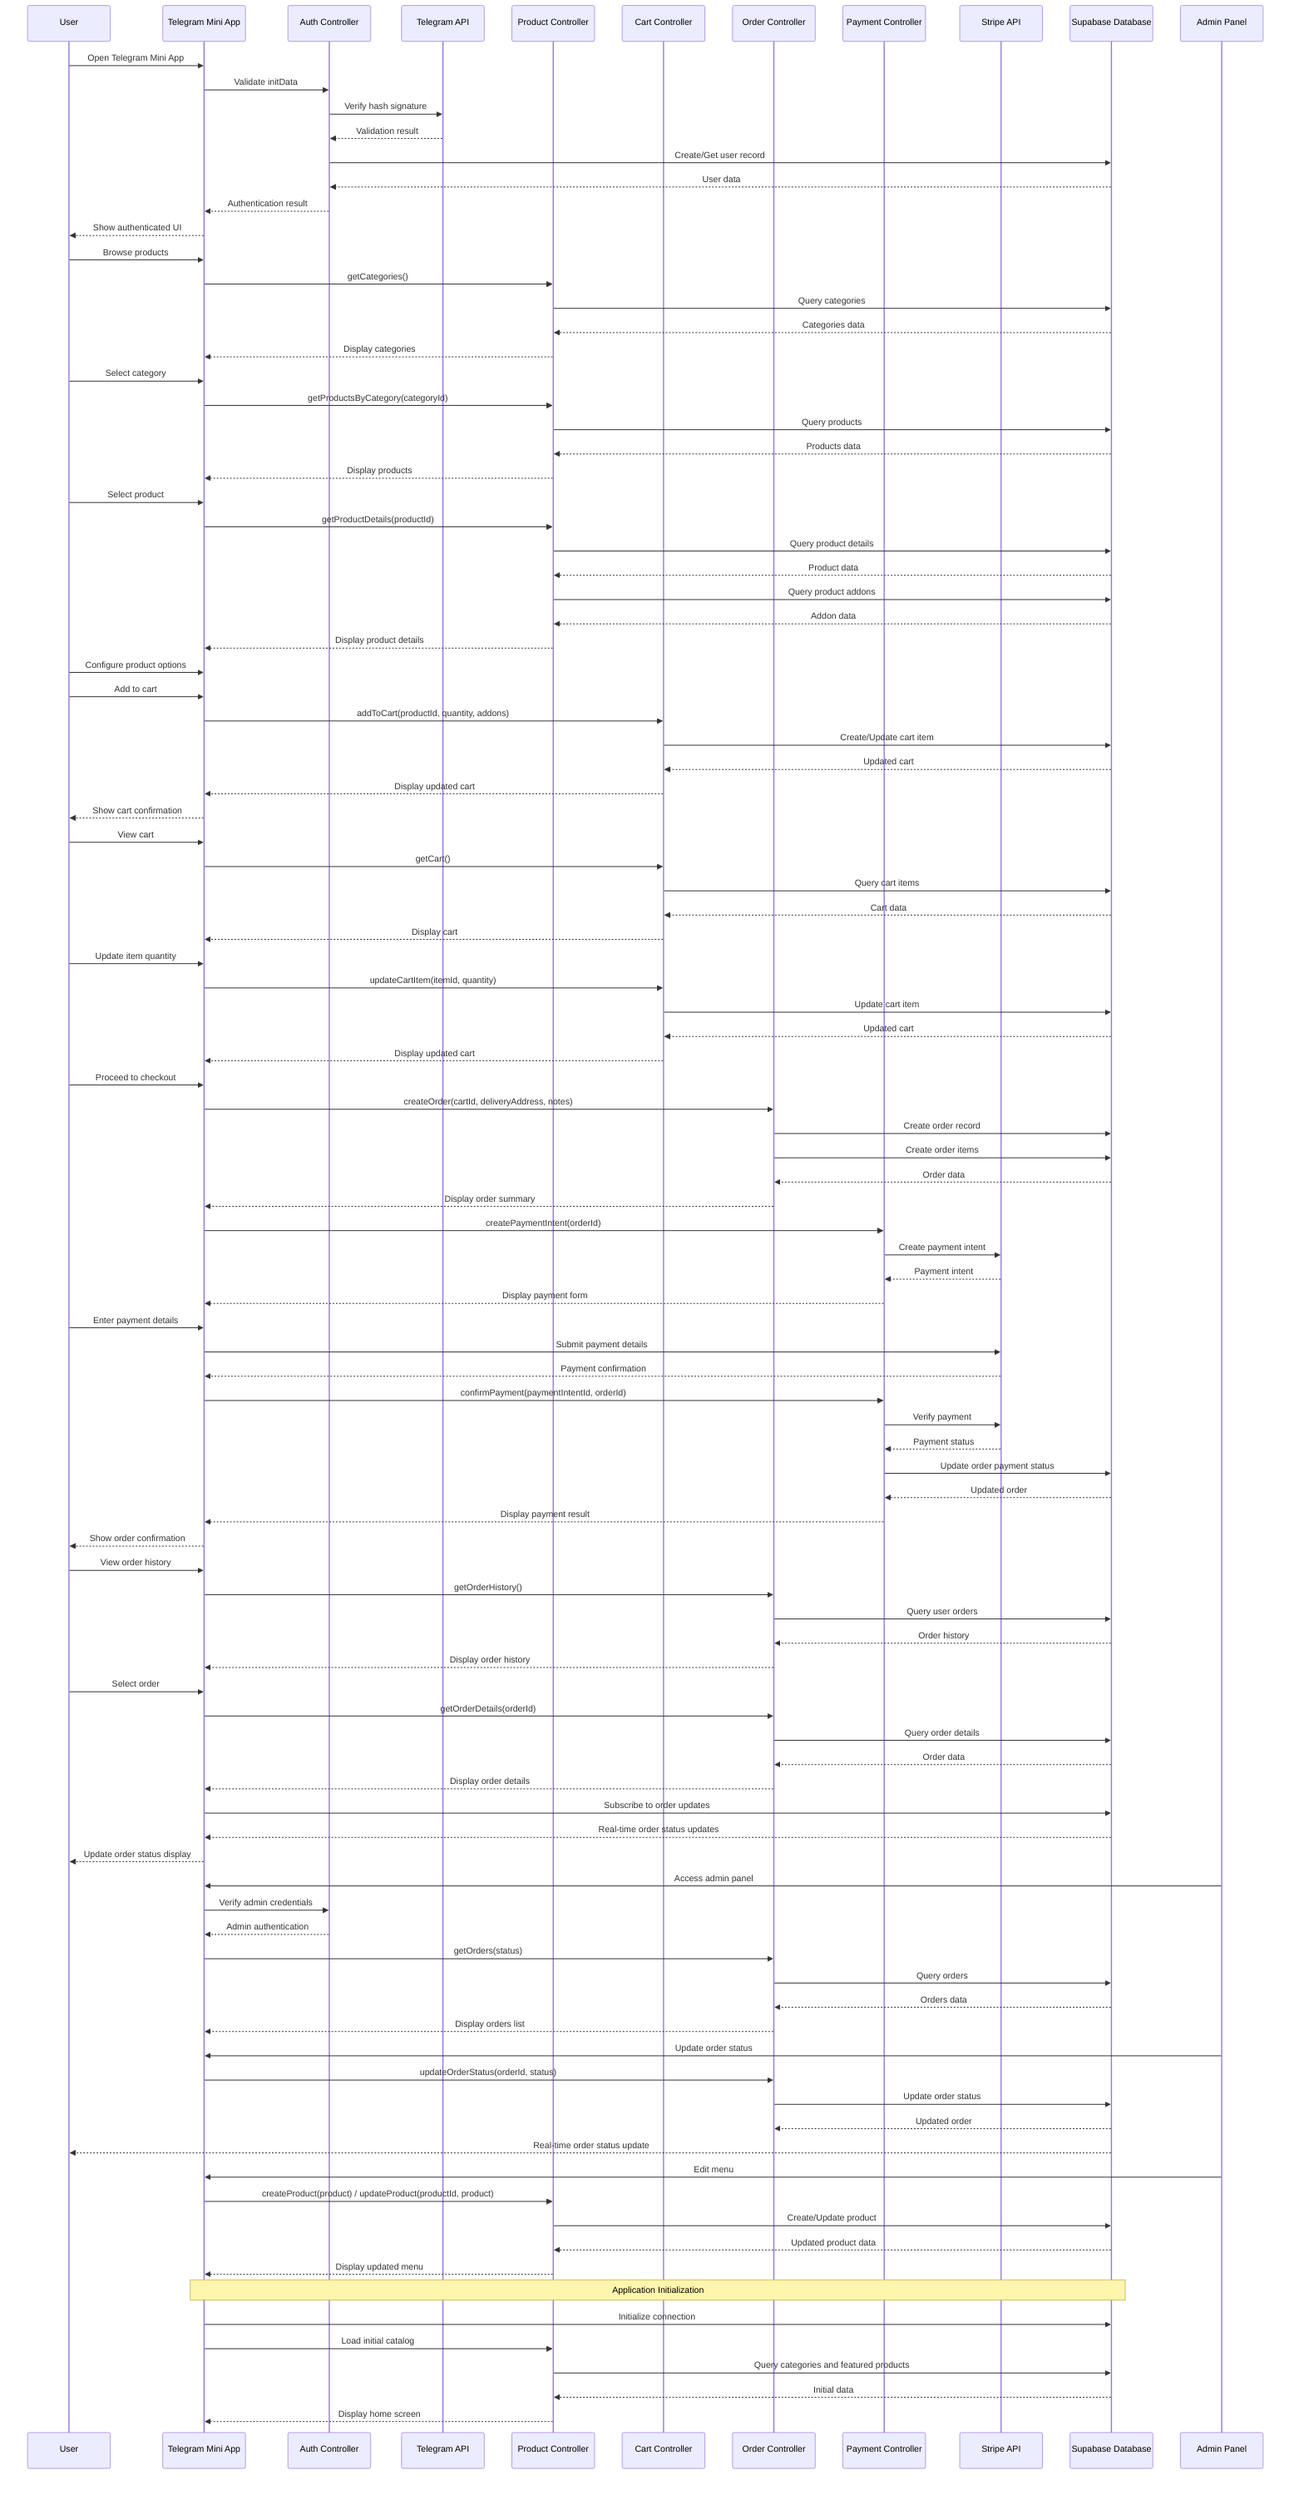 sequenceDiagram
    participant User
    participant App as Telegram Mini App
    participant Auth as Auth Controller
    participant Telegram as Telegram API
    participant Products as Product Controller
    participant Cart as Cart Controller
    participant Orders as Order Controller
    participant Payment as Payment Controller
    participant Stripe as Stripe API
    participant DB as Supabase Database
    participant Admin as Admin Panel

    %% Authentication Flow
    User->>App: Open Telegram Mini App
    App->>Auth: Validate initData
    Auth->>Telegram: Verify hash signature
    Telegram-->>Auth: Validation result
    Auth->>DB: Create/Get user record
    DB-->>Auth: User data
    Auth-->>App: Authentication result
    App-->>User: Show authenticated UI

    %% Product Browsing Flow
    User->>App: Browse products
    App->>Products: getCategories()
    Products->>DB: Query categories
    DB-->>Products: Categories data
    Products-->>App: Display categories
    User->>App: Select category
    App->>Products: getProductsByCategory(categoryId)
    Products->>DB: Query products
    DB-->>Products: Products data
    Products-->>App: Display products

    %% Product Detail Flow
    User->>App: Select product
    App->>Products: getProductDetails(productId)
    Products->>DB: Query product details
    DB-->>Products: Product data
    Products->>DB: Query product addons
    DB-->>Products: Addon data
    Products-->>App: Display product details

    %% Add to Cart Flow
    User->>App: Configure product options
    User->>App: Add to cart
    App->>Cart: addToCart(productId, quantity, addons)
    Cart->>DB: Create/Update cart item
    DB-->>Cart: Updated cart
    Cart-->>App: Display updated cart
    App-->>User: Show cart confirmation

    %% Cart Management Flow
    User->>App: View cart
    App->>Cart: getCart()
    Cart->>DB: Query cart items
    DB-->>Cart: Cart data
    Cart-->>App: Display cart
    User->>App: Update item quantity
    App->>Cart: updateCartItem(itemId, quantity)
    Cart->>DB: Update cart item
    DB-->>Cart: Updated cart
    Cart-->>App: Display updated cart

    %% Checkout Flow
    User->>App: Proceed to checkout
    App->>Orders: createOrder(cartId, deliveryAddress, notes)
    Orders->>DB: Create order record
    Orders->>DB: Create order items
    DB-->>Orders: Order data
    Orders-->>App: Display order summary
    App->>Payment: createPaymentIntent(orderId)
    Payment->>Stripe: Create payment intent
    Stripe-->>Payment: Payment intent
    Payment-->>App: Display payment form

    %% Payment Flow
    User->>App: Enter payment details
    App->>Stripe: Submit payment details
    Stripe-->>App: Payment confirmation
    App->>Payment: confirmPayment(paymentIntentId, orderId)
    Payment->>Stripe: Verify payment
    Stripe-->>Payment: Payment status
    Payment->>DB: Update order payment status
    DB-->>Payment: Updated order
    Payment-->>App: Display payment result
    App-->>User: Show order confirmation

    %% Order Tracking Flow
    User->>App: View order history
    App->>Orders: getOrderHistory()
    Orders->>DB: Query user orders
    DB-->>Orders: Order history
    Orders-->>App: Display order history
    User->>App: Select order
    App->>Orders: getOrderDetails(orderId)
    Orders->>DB: Query order details
    DB-->>Orders: Order data
    Orders-->>App: Display order details

    %% Real-time Order Updates Flow
    App->>DB: Subscribe to order updates
    DB-->>App: Real-time order status updates
    App-->>User: Update order status display

    %% Admin Flow
    Admin->>App: Access admin panel
    App->>Auth: Verify admin credentials
    Auth-->>App: Admin authentication
    App->>Orders: getOrders(status)
    Orders->>DB: Query orders
    DB-->>Orders: Orders data
    Orders-->>App: Display orders list
    Admin->>App: Update order status
    App->>Orders: updateOrderStatus(orderId, status)
    Orders->>DB: Update order status
    DB-->>Orders: Updated order
    DB-->>User: Real-time order status update

    %% Menu Management Flow
    Admin->>App: Edit menu
    App->>Products: createProduct(product) / updateProduct(productId, product)
    Products->>DB: Create/Update product
    DB-->>Products: Updated product data
    Products-->>App: Display updated menu

    %% Initialization Flow
    Note over App,DB: Application Initialization
    App->>DB: Initialize connection
    App->>Products: Load initial catalog
    Products->>DB: Query categories and featured products
    DB-->>Products: Initial data
    Products-->>App: Display home screen